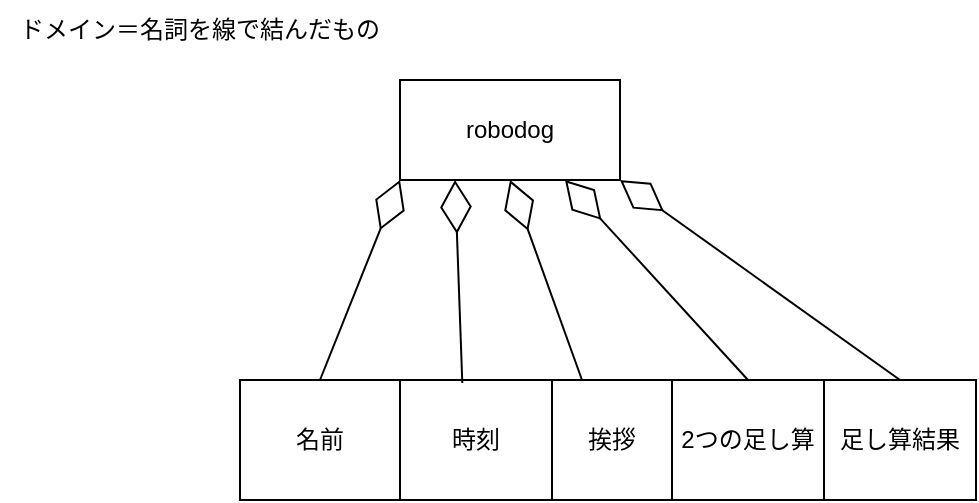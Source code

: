 <mxfile>
    <diagram id="JBA1GqpKUFHyZurQm86B" name="ページ1">
        <mxGraphModel dx="1507" dy="582" grid="1" gridSize="10" guides="1" tooltips="1" connect="1" arrows="1" fold="1" page="1" pageScale="1" pageWidth="827" pageHeight="1169" math="0" shadow="0">
            <root>
                <mxCell id="0"/>
                <mxCell id="1" parent="0"/>
                <mxCell id="2" value="名前" style="rounded=0;whiteSpace=wrap;html=1;" vertex="1" parent="1">
                    <mxGeometry x="230" y="210" width="80" height="60" as="geometry"/>
                </mxCell>
                <mxCell id="3" value="" style="endArrow=diamondThin;endFill=0;endSize=24;html=1;entryX=0;entryY=1;entryDx=0;entryDy=0;exitX=0.5;exitY=0;exitDx=0;exitDy=0;" edge="1" parent="1" source="2" target="4">
                    <mxGeometry width="160" relative="1" as="geometry">
                        <mxPoint x="310" y="210" as="sourcePoint"/>
                        <mxPoint x="490" y="290" as="targetPoint"/>
                    </mxGeometry>
                </mxCell>
                <mxCell id="4" value="robodog" style="html=1;whiteSpace=wrap;" vertex="1" parent="1">
                    <mxGeometry x="310" y="60" width="110" height="50" as="geometry"/>
                </mxCell>
                <mxCell id="6" value="時刻" style="rounded=0;whiteSpace=wrap;html=1;" vertex="1" parent="1">
                    <mxGeometry x="310" y="210" width="76" height="60" as="geometry"/>
                </mxCell>
                <mxCell id="7" value="" style="endArrow=diamondThin;endFill=0;endSize=24;html=1;entryX=0.25;entryY=1;entryDx=0;entryDy=0;exitX=0.41;exitY=0.025;exitDx=0;exitDy=0;exitPerimeter=0;" edge="1" parent="1" source="6" target="4">
                    <mxGeometry width="160" relative="1" as="geometry">
                        <mxPoint x="300" y="220" as="sourcePoint"/>
                        <mxPoint x="348" y="120" as="targetPoint"/>
                    </mxGeometry>
                </mxCell>
                <mxCell id="8" value="挨拶" style="rounded=0;whiteSpace=wrap;html=1;" vertex="1" parent="1">
                    <mxGeometry x="386" y="210" width="60" height="60" as="geometry"/>
                </mxCell>
                <mxCell id="9" value="" style="endArrow=diamondThin;endFill=0;endSize=24;html=1;entryX=0.5;entryY=1;entryDx=0;entryDy=0;exitX=0.25;exitY=0;exitDx=0;exitDy=0;" edge="1" parent="1" source="8" target="4">
                    <mxGeometry width="160" relative="1" as="geometry">
                        <mxPoint x="351" y="222" as="sourcePoint"/>
                        <mxPoint x="348" y="120" as="targetPoint"/>
                    </mxGeometry>
                </mxCell>
                <mxCell id="10" value="" style="endArrow=diamondThin;endFill=0;endSize=24;html=1;entryX=0.75;entryY=1;entryDx=0;entryDy=0;exitX=0.5;exitY=0;exitDx=0;exitDy=0;" edge="1" parent="1" source="13" target="4">
                    <mxGeometry width="160" relative="1" as="geometry">
                        <mxPoint x="463" y="212" as="sourcePoint"/>
                        <mxPoint x="460" y="110" as="targetPoint"/>
                    </mxGeometry>
                </mxCell>
                <mxCell id="11" value="" style="endArrow=diamondThin;endFill=0;endSize=24;html=1;entryX=1;entryY=1;entryDx=0;entryDy=0;exitX=0.5;exitY=0;exitDx=0;exitDy=0;" edge="1" parent="1" source="12" target="4">
                    <mxGeometry width="160" relative="1" as="geometry">
                        <mxPoint x="513" y="222" as="sourcePoint"/>
                        <mxPoint x="510" y="120" as="targetPoint"/>
                    </mxGeometry>
                </mxCell>
                <mxCell id="12" value="足し算結果" style="rounded=0;whiteSpace=wrap;html=1;" vertex="1" parent="1">
                    <mxGeometry x="522" y="210" width="76" height="60" as="geometry"/>
                </mxCell>
                <mxCell id="13" value="2つの足し算" style="rounded=0;whiteSpace=wrap;html=1;" vertex="1" parent="1">
                    <mxGeometry x="446" y="210" width="76" height="60" as="geometry"/>
                </mxCell>
                <mxCell id="15" value="ドメイン＝名詞を線で結んだもの" style="text;html=1;align=center;verticalAlign=middle;whiteSpace=wrap;rounded=0;" vertex="1" parent="1">
                    <mxGeometry x="110" y="20" width="200" height="30" as="geometry"/>
                </mxCell>
            </root>
        </mxGraphModel>
    </diagram>
</mxfile>